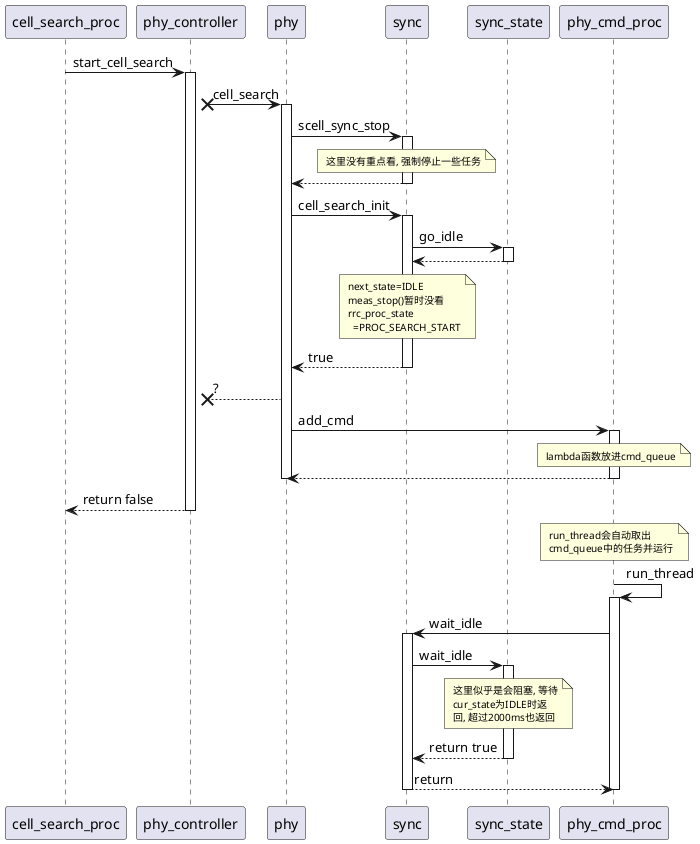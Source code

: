 @startuml
cell_search_proc -> phy_controller:start_cell_search
participant phy
participant sync
activate phy_controller
    phy_controller x->phy:cell_search
    activate phy
        phy->sync:scell_sync_stop
        activate sync
            note over sync
                <size:10> 这里没有重点看, 强制停止一些任务
            end note
            sync --> phy
        deactivate sync
        ''' TODO: 需要补充stop的事情
        phy->sync:cell_search_init
        activate sync
            sync -> sync_state:go_idle
            activate sync_state
            sync_state-->sync
            deactivate sync_state
            note over sync
                <size:10> next_state=IDLE
                <size:10> meas_stop()暂时没看
                <size:10> rrc_proc_state
                <size:10>   =PROC_SEARCH_START
            end note
            sync-->phy:true
        deactivate sync
    phy -->x phy_controller:?

    phy->phy_cmd_proc:add_cmd
    activate phy_cmd_proc
        note over phy_cmd_proc
            <size:10> lambda函数放进cmd_queue
        end note

    phy_cmd_proc-->phy
    deactivate phy_cmd_proc
    deactivate phy
phy_controller-->cell_search_proc:return false
deactivate phy_controller

'''
note over phy_cmd_proc
    <size:10> run_thread会自动取出
    <size:10> cmd_queue中的任务并运行
end note

phy_cmd_proc->phy_cmd_proc:run_thread
activate phy_cmd_proc
phy_cmd_proc -> sync:wait_idle
    activate sync
        sync->sync_state:wait_idle
        activate sync_state
            note over sync_state
                <size:10> 这里似乎是会阻塞, 等待
                <size:10> cur_state为IDLE时返
                <size:10> 回, 超过2000ms也返回
            end note

            sync_state-->sync:return true
        deactivate sync_state

        sync-->phy_cmd_proc:return
    deactivate sync
deactivate phy_cmd_proc




@enduml